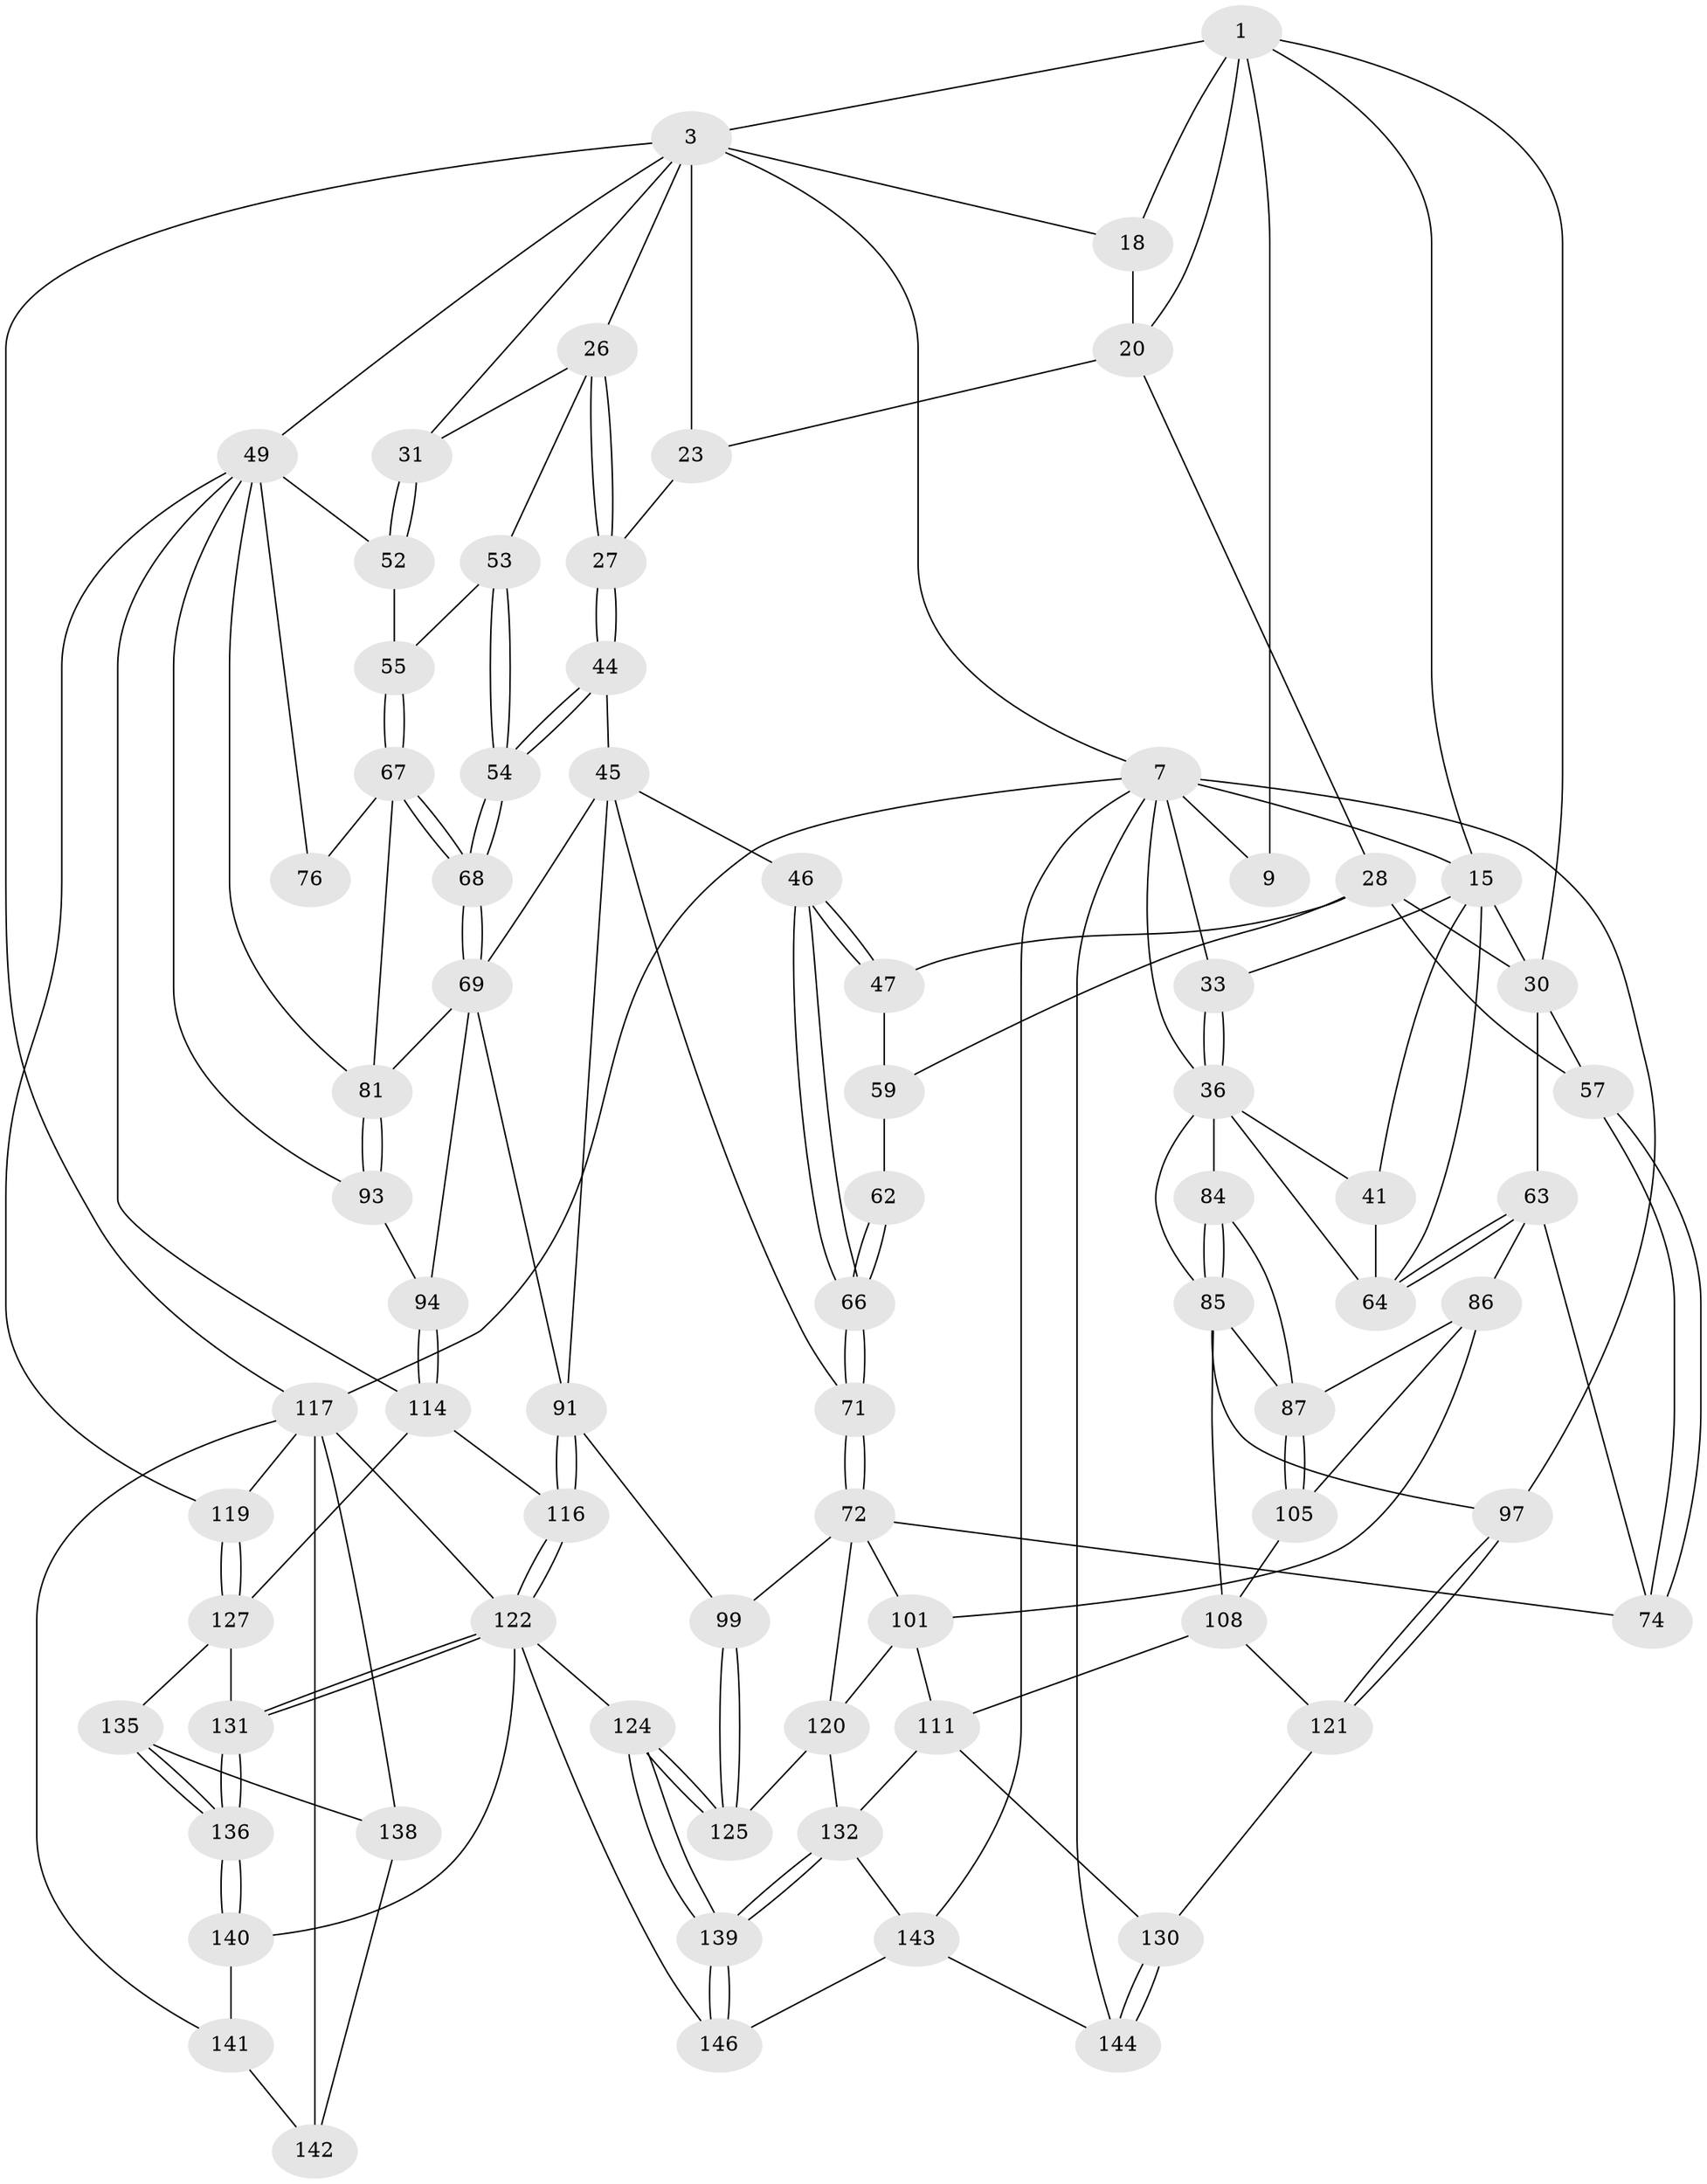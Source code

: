 // original degree distribution, {3: 0.013333333333333334, 4: 0.26, 5: 0.48, 6: 0.24666666666666667}
// Generated by graph-tools (version 1.1) at 2025/17/03/09/25 04:17:07]
// undirected, 75 vertices, 176 edges
graph export_dot {
graph [start="1"]
  node [color=gray90,style=filled];
  1 [pos="+0.3357675951757718+0",super="+2+10"];
  3 [pos="+0.7634212632787846+0",super="+17+4"];
  7 [pos="+0+0",super="+8+35+98"];
  9 [pos="+0.22792935935215042+0"];
  15 [pos="+0.22072793212776157+0.11219532875074797",super="+16+40"];
  18 [pos="+0.5770604953410966+0.0871296775277273",super="+19"];
  20 [pos="+0.5288742021583862+0.17335617379782833",super="+21+24"];
  23 [pos="+0.6505733492478404+0.13727120061103074",super="+25"];
  26 [pos="+0.7370337706758909+0.16297704481251507",super="+32"];
  27 [pos="+0.6247869579896085+0.22735152348811966"];
  28 [pos="+0.4873018115323843+0.21710369525649284",super="+29+48"];
  30 [pos="+0.3670756714663082+0.180706482388124",super="+42"];
  31 [pos="+0.8779435459503635+0.08381968148193635"];
  33 [pos="+0.10609220751650153+0.1384920382604886",super="+34"];
  36 [pos="+0.06274885874335165+0.2584124471017131",super="+37"];
  41 [pos="+0.1769592812072079+0.30236254520643"];
  44 [pos="+0.6335168615097436+0.26031380316754676"];
  45 [pos="+0.6210741658722885+0.27392713902483745",super="+70"];
  46 [pos="+0.5611868171352833+0.3104006481875503"];
  47 [pos="+0.5493870721512997+0.29931097821478664"];
  49 [pos="+1+0.37759113429284247",super="+95+50"];
  52 [pos="+0.9081157801744619+0.3016942863574946"];
  53 [pos="+0.7715745510890747+0.2406854418268353"];
  54 [pos="+0.7052931537634208+0.27967488062004653"];
  55 [pos="+0.8142052244179419+0.292401393150372"];
  57 [pos="+0.4117416812072259+0.31342247905902193"];
  59 [pos="+0.487672458879819+0.241875444113382",super="+61+60"];
  62 [pos="+0.46139132309762854+0.3099313410223638"];
  63 [pos="+0.3246680928546215+0.4496345924183501",super="+75"];
  64 [pos="+0.24783016260659246+0.40447316244744375",super="+65"];
  66 [pos="+0.5350662159369272+0.37176155546421735"];
  67 [pos="+0.7979922243412814+0.3884310261423181",super="+77"];
  68 [pos="+0.7304927043056131+0.41376251238085376"];
  69 [pos="+0.7228345654756122+0.4247985468658896",super="+83"];
  71 [pos="+0.5309275505051954+0.42101539250985837"];
  72 [pos="+0.4567174855534569+0.4593205260386387",super="+100+73"];
  74 [pos="+0.3840729809882531+0.4423909546294303"];
  76 [pos="+0.8383009263905129+0.3843775879594209"];
  81 [pos="+0.9143553140286971+0.47215787622051164",super="+82"];
  84 [pos="+0.10469083108340628+0.4775902003041938"];
  85 [pos="+0+0.38587665509871505",super="+96"];
  86 [pos="+0.320506938488188+0.4674283655183488",super="+103"];
  87 [pos="+0.20297731829889756+0.5398798917202607",super="+88"];
  91 [pos="+0.7652625936362463+0.6030324993048309",super="+92"];
  93 [pos="+0.9247901286104275+0.5538920323071762"];
  94 [pos="+0.8906195983959587+0.5979164992921419"];
  97 [pos="+0+0.7014944370077941"];
  99 [pos="+0.5661610608286013+0.6257747698646706"];
  101 [pos="+0.3971293144152888+0.6278671163877544",super="+102"];
  105 [pos="+0.23508016224418912+0.5891509095986176",super="+106"];
  108 [pos="+0.16908493107096195+0.664563749958389",super="+109"];
  111 [pos="+0.2668920911532152+0.7137663804771931",super="+112+134"];
  114 [pos="+0.9158795545303968+0.6360907910807891",super="+115"];
  116 [pos="+0.7533342417022968+0.6743510912397797"];
  117 [pos="+1+1",super="+150+118"];
  119 [pos="+1+0.6961422892543926"];
  120 [pos="+0.4257552966024478+0.6811748654968184",super="+126"];
  121 [pos="+0+0.7544186114687478"];
  122 [pos="+0.7151458980062371+0.7543514193455381",super="+123"];
  124 [pos="+0.5678128230213411+0.7175073877817841"];
  125 [pos="+0.5613692166769606+0.7079670734747687"];
  127 [pos="+0.9558599963805007+0.7483804657670864",super="+128"];
  130 [pos="+0.09759129029560755+0.8035399564021543"];
  131 [pos="+0.7481349934556899+0.795150344936672"];
  132 [pos="+0.35524929459182436+0.8067641929512459",super="+133"];
  135 [pos="+0.9549040414938839+0.7499385198267671"];
  136 [pos="+0.7712384208209977+0.83659680318965"];
  138 [pos="+0.9491750963953928+0.8225450510700067"];
  139 [pos="+0.42440374508353235+0.9044759602848427"];
  140 [pos="+0.7768154511736696+0.8590811164773994"];
  141 [pos="+0.8648853908366264+0.9070627714007612"];
  142 [pos="+0.8895584045346754+0.9021870625872903"];
  143 [pos="+0.24178734117253012+0.8525566840695051",super="+147"];
  144 [pos="+0.09867479217978764+0.80665323548967"];
  146 [pos="+0.44104316122766746+1"];
  1 -- 3;
  1 -- 18;
  1 -- 9;
  1 -- 30;
  1 -- 15;
  1 -- 20;
  3 -- 18;
  3 -- 23 [weight=2];
  3 -- 49;
  3 -- 117;
  3 -- 7;
  3 -- 26;
  3 -- 31;
  7 -- 9;
  7 -- 15;
  7 -- 33 [weight=2];
  7 -- 144;
  7 -- 97;
  7 -- 117;
  7 -- 143;
  7 -- 36;
  15 -- 33;
  15 -- 64;
  15 -- 41;
  15 -- 30;
  18 -- 20 [weight=2];
  20 -- 28;
  20 -- 23;
  23 -- 27;
  26 -- 27;
  26 -- 27;
  26 -- 53;
  26 -- 31;
  27 -- 44;
  27 -- 44;
  28 -- 57;
  28 -- 30;
  28 -- 59 [weight=2];
  28 -- 47;
  30 -- 57;
  30 -- 63;
  31 -- 52;
  31 -- 52;
  33 -- 36;
  33 -- 36;
  36 -- 41;
  36 -- 64;
  36 -- 84;
  36 -- 85;
  41 -- 64;
  44 -- 45;
  44 -- 54;
  44 -- 54;
  45 -- 46;
  45 -- 69;
  45 -- 71;
  45 -- 91;
  46 -- 47;
  46 -- 47;
  46 -- 66;
  46 -- 66;
  47 -- 59;
  49 -- 114;
  49 -- 93;
  49 -- 119;
  49 -- 81;
  49 -- 76 [weight=2];
  49 -- 52;
  52 -- 55;
  53 -- 54;
  53 -- 54;
  53 -- 55;
  54 -- 68;
  54 -- 68;
  55 -- 67;
  55 -- 67;
  57 -- 74;
  57 -- 74;
  59 -- 62 [weight=2];
  62 -- 66;
  62 -- 66;
  63 -- 64;
  63 -- 64;
  63 -- 74;
  63 -- 86;
  66 -- 71;
  66 -- 71;
  67 -- 68;
  67 -- 68;
  67 -- 81;
  67 -- 76;
  68 -- 69;
  68 -- 69;
  69 -- 81;
  69 -- 91;
  69 -- 94;
  71 -- 72;
  71 -- 72;
  72 -- 99;
  72 -- 120;
  72 -- 101 [weight=2];
  72 -- 74;
  81 -- 93;
  81 -- 93;
  84 -- 85;
  84 -- 85;
  84 -- 87;
  85 -- 97;
  85 -- 108;
  85 -- 87;
  86 -- 87;
  86 -- 105;
  86 -- 101;
  87 -- 105 [weight=2];
  87 -- 105;
  91 -- 116;
  91 -- 116;
  91 -- 99;
  93 -- 94;
  94 -- 114;
  94 -- 114;
  97 -- 121;
  97 -- 121;
  99 -- 125;
  99 -- 125;
  101 -- 120;
  101 -- 111;
  105 -- 108;
  108 -- 111;
  108 -- 121;
  111 -- 130;
  111 -- 132;
  114 -- 116;
  114 -- 127;
  116 -- 122;
  116 -- 122;
  117 -- 141;
  117 -- 138;
  117 -- 142;
  117 -- 119;
  117 -- 122;
  119 -- 127;
  119 -- 127;
  120 -- 132;
  120 -- 125;
  121 -- 130;
  122 -- 131;
  122 -- 131;
  122 -- 124;
  122 -- 146;
  122 -- 140;
  124 -- 125;
  124 -- 125;
  124 -- 139;
  124 -- 139;
  127 -- 135;
  127 -- 131;
  130 -- 144;
  130 -- 144;
  131 -- 136;
  131 -- 136;
  132 -- 139;
  132 -- 139;
  132 -- 143;
  135 -- 136;
  135 -- 136;
  135 -- 138;
  136 -- 140;
  136 -- 140;
  138 -- 142;
  139 -- 146;
  139 -- 146;
  140 -- 141;
  141 -- 142;
  143 -- 144;
  143 -- 146;
}
